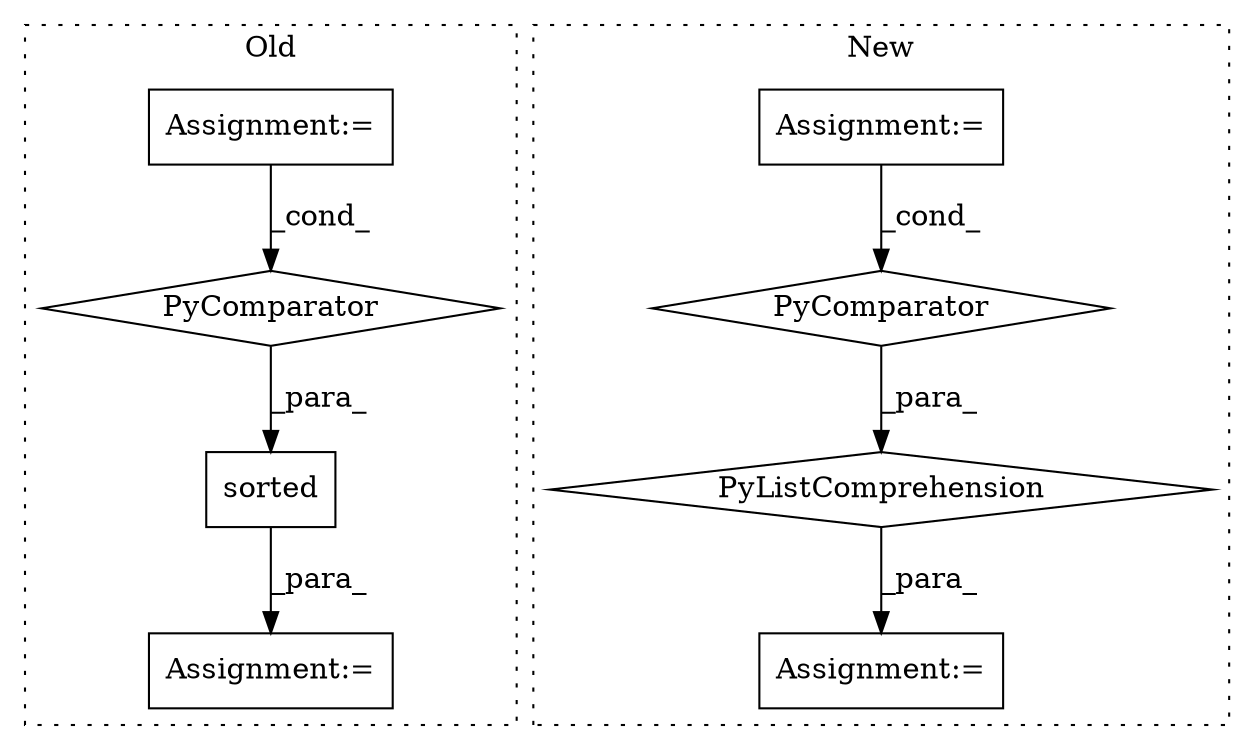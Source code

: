 digraph G {
subgraph cluster0 {
1 [label="sorted" a="32" s="31560,31823" l="21,-8" shape="box"];
6 [label="Assignment:=" a="7" s="31559" l="1" shape="box"];
7 [label="Assignment:=" a="7" s="31741" l="71" shape="box"];
8 [label="PyComparator" a="113" s="31741" l="71" shape="diamond"];
label = "Old";
style="dotted";
}
subgraph cluster1 {
2 [label="PyComparator" a="113" s="32302" l="57" shape="diamond"];
3 [label="Assignment:=" a="7" s="32302" l="57" shape="box"];
4 [label="PyListComprehension" a="109" s="32202" l="170" shape="diamond"];
5 [label="Assignment:=" a="7" s="32185" l="17" shape="box"];
label = "New";
style="dotted";
}
1 -> 6 [label="_para_"];
2 -> 4 [label="_para_"];
3 -> 2 [label="_cond_"];
4 -> 5 [label="_para_"];
7 -> 8 [label="_cond_"];
8 -> 1 [label="_para_"];
}